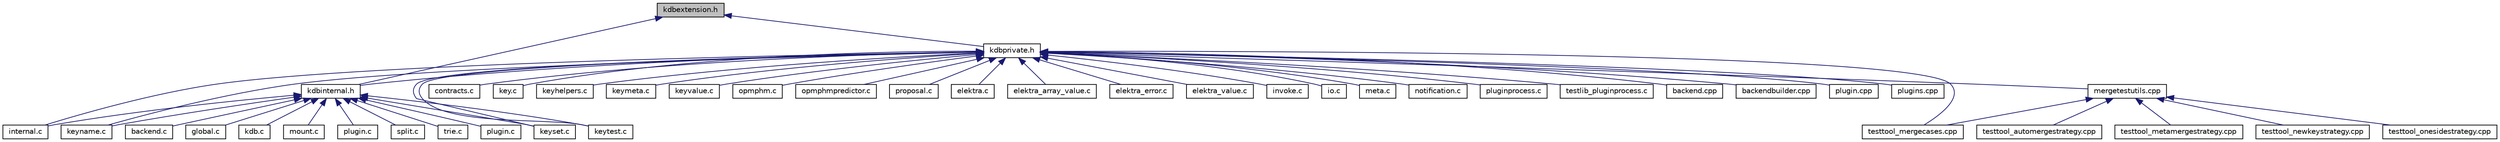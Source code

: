 digraph "kdbextension.h"
{
  edge [fontname="Helvetica",fontsize="10",labelfontname="Helvetica",labelfontsize="10"];
  node [fontname="Helvetica",fontsize="10",shape=record];
  Node3 [label="kdbextension.h",height=0.2,width=0.4,color="black", fillcolor="grey75", style="filled", fontcolor="black"];
  Node3 -> Node4 [dir="back",color="midnightblue",fontsize="10",style="solid",fontname="Helvetica"];
  Node4 [label="kdbinternal.h",height=0.2,width=0.4,color="black", fillcolor="white", style="filled",URL="$kdbinternal_8h.html",tooltip="Includes most internal header files. "];
  Node4 -> Node5 [dir="back",color="midnightblue",fontsize="10",style="solid",fontname="Helvetica"];
  Node5 [label="backend.c",height=0.2,width=0.4,color="black", fillcolor="white", style="filled",URL="$backend_8c.html",tooltip="Everything related to a backend. "];
  Node4 -> Node6 [dir="back",color="midnightblue",fontsize="10",style="solid",fontname="Helvetica"];
  Node6 [label="global.c",height=0.2,width=0.4,color="black", fillcolor="white", style="filled",URL="$global_8c.html",tooltip="Helpers for global plugins. "];
  Node4 -> Node7 [dir="back",color="midnightblue",fontsize="10",style="solid",fontname="Helvetica"];
  Node7 [label="internal.c",height=0.2,width=0.4,color="black", fillcolor="white", style="filled",URL="$internal_8c.html",tooltip="Internal methods for Elektra. "];
  Node4 -> Node8 [dir="back",color="midnightblue",fontsize="10",style="solid",fontname="Helvetica"];
  Node8 [label="kdb.c",height=0.2,width=0.4,color="black", fillcolor="white", style="filled",URL="$kdb_8c.html",tooltip="Low level functions for access the Key Database. "];
  Node4 -> Node9 [dir="back",color="midnightblue",fontsize="10",style="solid",fontname="Helvetica"];
  Node9 [label="keyname.c",height=0.2,width=0.4,color="black", fillcolor="white", style="filled",URL="$elektra_2keyname_8c.html",tooltip="Methods for Key name manipulation. "];
  Node4 -> Node10 [dir="back",color="midnightblue",fontsize="10",style="solid",fontname="Helvetica"];
  Node10 [label="keyset.c",height=0.2,width=0.4,color="black", fillcolor="white", style="filled",URL="$keyset_8c.html",tooltip="Methods for key sets. "];
  Node4 -> Node11 [dir="back",color="midnightblue",fontsize="10",style="solid",fontname="Helvetica"];
  Node11 [label="keytest.c",height=0.2,width=0.4,color="black", fillcolor="white", style="filled",URL="$keytest_8c.html",tooltip="Methods for making tests. "];
  Node4 -> Node12 [dir="back",color="midnightblue",fontsize="10",style="solid",fontname="Helvetica"];
  Node12 [label="mount.c",height=0.2,width=0.4,color="black", fillcolor="white", style="filled",URL="$mount_8c.html",tooltip="Internals of mount functionality. "];
  Node4 -> Node13 [dir="back",color="midnightblue",fontsize="10",style="solid",fontname="Helvetica"];
  Node13 [label="plugin.c",height=0.2,width=0.4,color="black", fillcolor="white", style="filled",URL="$elektra_2plugin_8c.html",tooltip="Interna of plugin functionality. "];
  Node4 -> Node14 [dir="back",color="midnightblue",fontsize="10",style="solid",fontname="Helvetica"];
  Node14 [label="split.c",height=0.2,width=0.4,color="black", fillcolor="white", style="filled",URL="$split_8c.html",tooltip="Interna of splitting functionality. "];
  Node4 -> Node15 [dir="back",color="midnightblue",fontsize="10",style="solid",fontname="Helvetica"];
  Node15 [label="trie.c",height=0.2,width=0.4,color="black", fillcolor="white", style="filled",URL="$trie_8c.html",tooltip="Interna of trie functionality. "];
  Node4 -> Node16 [dir="back",color="midnightblue",fontsize="10",style="solid",fontname="Helvetica"];
  Node16 [label="plugin.c",height=0.2,width=0.4,color="black", fillcolor="white", style="filled",URL="$plugin_2plugin_8c.html",tooltip="Access plugin handle. "];
  Node3 -> Node17 [dir="back",color="midnightblue",fontsize="10",style="solid",fontname="Helvetica"];
  Node17 [label="kdbprivate.h",height=0.2,width=0.4,color="black", fillcolor="white", style="filled",URL="$kdbprivate_8h.html",tooltip="Private declarations. "];
  Node17 -> Node18 [dir="back",color="midnightblue",fontsize="10",style="solid",fontname="Helvetica"];
  Node18 [label="contracts.c",height=0.2,width=0.4,color="black", fillcolor="white", style="filled",URL="$contracts_8c.html",tooltip="Contract constructors for kdbOpen() "];
  Node17 -> Node7 [dir="back",color="midnightblue",fontsize="10",style="solid",fontname="Helvetica"];
  Node17 -> Node19 [dir="back",color="midnightblue",fontsize="10",style="solid",fontname="Helvetica"];
  Node19 [label="key.c",height=0.2,width=0.4,color="black", fillcolor="white", style="filled",URL="$key_8c.html",tooltip="Methods for Key manipulation. "];
  Node17 -> Node20 [dir="back",color="midnightblue",fontsize="10",style="solid",fontname="Helvetica"];
  Node20 [label="keyhelpers.c",height=0.2,width=0.4,color="black", fillcolor="white", style="filled",URL="$keyhelpers_8c.html",tooltip="Helpers for key manipulation. "];
  Node17 -> Node21 [dir="back",color="midnightblue",fontsize="10",style="solid",fontname="Helvetica"];
  Node21 [label="keymeta.c",height=0.2,width=0.4,color="black", fillcolor="white", style="filled",URL="$keymeta_8c.html",tooltip="Methods to do various operations on Key metadata. "];
  Node17 -> Node9 [dir="back",color="midnightblue",fontsize="10",style="solid",fontname="Helvetica"];
  Node17 -> Node10 [dir="back",color="midnightblue",fontsize="10",style="solid",fontname="Helvetica"];
  Node17 -> Node11 [dir="back",color="midnightblue",fontsize="10",style="solid",fontname="Helvetica"];
  Node17 -> Node22 [dir="back",color="midnightblue",fontsize="10",style="solid",fontname="Helvetica"];
  Node22 [label="keyvalue.c",height=0.2,width=0.4,color="black", fillcolor="white", style="filled",URL="$keyvalue_8c.html",tooltip="Methods for Key value manipulation. "];
  Node17 -> Node23 [dir="back",color="midnightblue",fontsize="10",style="solid",fontname="Helvetica"];
  Node23 [label="opmphm.c",height=0.2,width=0.4,color="black", fillcolor="white", style="filled",URL="$opmphm_8c.html",tooltip="The Order Preserving Minimal Perfect Hash Map. "];
  Node17 -> Node24 [dir="back",color="midnightblue",fontsize="10",style="solid",fontname="Helvetica"];
  Node24 [label="opmphmpredictor.c",height=0.2,width=0.4,color="black", fillcolor="white", style="filled",URL="$opmphmpredictor_8c.html",tooltip="The Order Preserving Minimal Perfect Hash Map Predictor. "];
  Node17 -> Node25 [dir="back",color="midnightblue",fontsize="10",style="solid",fontname="Helvetica"];
  Node25 [label="proposal.c",height=0.2,width=0.4,color="black", fillcolor="white", style="filled",URL="$proposal_8c.html",tooltip="Implementation of proposed API enhancements. "];
  Node17 -> Node26 [dir="back",color="midnightblue",fontsize="10",style="solid",fontname="Helvetica"];
  Node26 [label="elektra.c",height=0.2,width=0.4,color="black", fillcolor="white", style="filled",URL="$elektra_8c.html",tooltip="Elektra High Level API. "];
  Node17 -> Node27 [dir="back",color="midnightblue",fontsize="10",style="solid",fontname="Helvetica"];
  Node27 [label="elektra_array_value.c",height=0.2,width=0.4,color="black", fillcolor="white", style="filled",URL="$elektra__array__value_8c.html",tooltip="Elektra High Level API. "];
  Node17 -> Node28 [dir="back",color="midnightblue",fontsize="10",style="solid",fontname="Helvetica"];
  Node28 [label="elektra_error.c",height=0.2,width=0.4,color="black", fillcolor="white", style="filled",URL="$elektra__error_8c.html",tooltip="Elektra error codes. "];
  Node17 -> Node29 [dir="back",color="midnightblue",fontsize="10",style="solid",fontname="Helvetica"];
  Node29 [label="elektra_value.c",height=0.2,width=0.4,color="black", fillcolor="white", style="filled",URL="$elektra__value_8c.html",tooltip="Elektra High Level API. "];
  Node17 -> Node30 [dir="back",color="midnightblue",fontsize="10",style="solid",fontname="Helvetica"];
  Node30 [label="invoke.c",height=0.2,width=0.4,color="black", fillcolor="white", style="filled",URL="$invoke_8c.html",tooltip="Library for invoking exported plugin functions. "];
  Node17 -> Node31 [dir="back",color="midnightblue",fontsize="10",style="solid",fontname="Helvetica"];
  Node31 [label="io.c",height=0.2,width=0.4,color="black", fillcolor="white", style="filled",URL="$io_8c.html",tooltip="Implementation of I/O functions as defined in kdbio.h. "];
  Node17 -> Node32 [dir="back",color="midnightblue",fontsize="10",style="solid",fontname="Helvetica"];
  Node32 [label="meta.c",height=0.2,width=0.4,color="black", fillcolor="white", style="filled",URL="$meta_8c.html",tooltip="Methods for metadata manipulation. "];
  Node17 -> Node33 [dir="back",color="midnightblue",fontsize="10",style="solid",fontname="Helvetica"];
  Node33 [label="notification.c",height=0.2,width=0.4,color="black", fillcolor="white", style="filled",URL="$notification_8c.html",tooltip="Implementation of notification functions as defined in kdbnotification.h. "];
  Node17 -> Node34 [dir="back",color="midnightblue",fontsize="10",style="solid",fontname="Helvetica"];
  Node34 [label="pluginprocess.c",height=0.2,width=0.4,color="black", fillcolor="white", style="filled",URL="$pluginprocess_8c.html",tooltip="Source for the pluginprocess library. "];
  Node17 -> Node35 [dir="back",color="midnightblue",fontsize="10",style="solid",fontname="Helvetica"];
  Node35 [label="testlib_pluginprocess.c",height=0.2,width=0.4,color="black", fillcolor="white", style="filled",URL="$testlib__pluginprocess_8c.html",tooltip="Tests for pluginprocess library. "];
  Node17 -> Node36 [dir="back",color="midnightblue",fontsize="10",style="solid",fontname="Helvetica"];
  Node36 [label="backend.cpp",height=0.2,width=0.4,color="black", fillcolor="white", style="filled",URL="$src_2backend_8cpp.html",tooltip="Implementation of backend. "];
  Node17 -> Node37 [dir="back",color="midnightblue",fontsize="10",style="solid",fontname="Helvetica"];
  Node37 [label="backendbuilder.cpp",height=0.2,width=0.4,color="black", fillcolor="white", style="filled",URL="$backendbuilder_8cpp.html",tooltip="Implementation of backend builder. "];
  Node17 -> Node38 [dir="back",color="midnightblue",fontsize="10",style="solid",fontname="Helvetica"];
  Node38 [label="plugin.cpp",height=0.2,width=0.4,color="black", fillcolor="white", style="filled",URL="$plugin_8cpp.html",tooltip="Implementation of plugin. "];
  Node17 -> Node39 [dir="back",color="midnightblue",fontsize="10",style="solid",fontname="Helvetica"];
  Node39 [label="plugins.cpp",height=0.2,width=0.4,color="black", fillcolor="white", style="filled",URL="$plugins_8cpp.html",tooltip="Implementation of set/get/error plugins. "];
  Node17 -> Node40 [dir="back",color="midnightblue",fontsize="10",style="solid",fontname="Helvetica"];
  Node40 [label="mergetestutils.cpp",height=0.2,width=0.4,color="black", fillcolor="white", style="filled",URL="$mergetestutils_8cpp.html",tooltip="Implements a helper class for merge related tests. "];
  Node40 -> Node41 [dir="back",color="midnightblue",fontsize="10",style="solid",fontname="Helvetica"];
  Node41 [label="testtool_automergestrategy.cpp",height=0.2,width=0.4,color="black", fillcolor="white", style="filled",URL="$testtool__automergestrategy_8cpp.html",tooltip="Tests for the AutoMergeStrategy. "];
  Node40 -> Node42 [dir="back",color="midnightblue",fontsize="10",style="solid",fontname="Helvetica"];
  Node42 [label="testtool_mergecases.cpp",height=0.2,width=0.4,color="black", fillcolor="white", style="filled",URL="$testtool__mergecases_8cpp.html",tooltip="Tests for the ThreeWayMerge. "];
  Node40 -> Node43 [dir="back",color="midnightblue",fontsize="10",style="solid",fontname="Helvetica"];
  Node43 [label="testtool_metamergestrategy.cpp",height=0.2,width=0.4,color="black", fillcolor="white", style="filled",URL="$testtool__metamergestrategy_8cpp.html",tooltip="Tests for the MetaMergeStrategy. "];
  Node40 -> Node44 [dir="back",color="midnightblue",fontsize="10",style="solid",fontname="Helvetica"];
  Node44 [label="testtool_newkeystrategy.cpp",height=0.2,width=0.4,color="black", fillcolor="white", style="filled",URL="$testtool__newkeystrategy_8cpp.html",tooltip="Tests for the NewKeyStrategy. "];
  Node40 -> Node45 [dir="back",color="midnightblue",fontsize="10",style="solid",fontname="Helvetica"];
  Node45 [label="testtool_onesidestrategy.cpp",height=0.2,width=0.4,color="black", fillcolor="white", style="filled",URL="$testtool__onesidestrategy_8cpp.html",tooltip="Tests for the OneSideStrategy. "];
  Node17 -> Node42 [dir="back",color="midnightblue",fontsize="10",style="solid",fontname="Helvetica"];
  Node17 -> Node4 [dir="back",color="midnightblue",fontsize="10",style="solid",fontname="Helvetica"];
}
